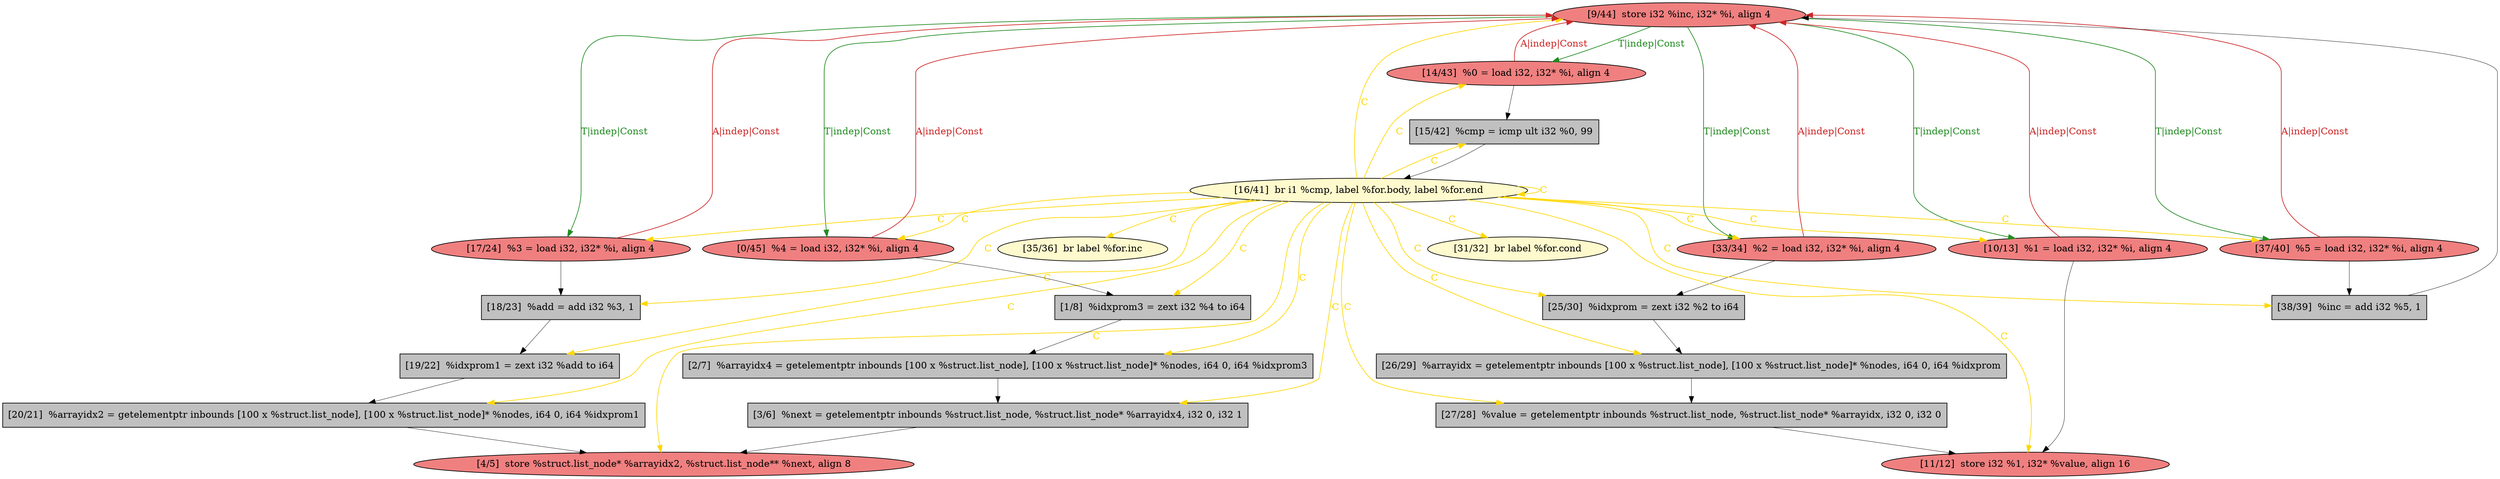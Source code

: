 
digraph G {


node691 [fillcolor=lightcoral,label="[9/44]  store i32 %inc, i32* %i, align 4",shape=ellipse,style=filled ]
node690 [fillcolor=grey,label="[27/28]  %value = getelementptr inbounds %struct.list_node, %struct.list_node* %arrayidx, i32 0, i32 0",shape=rectangle,style=filled ]
node672 [fillcolor=grey,label="[25/30]  %idxprom = zext i32 %2 to i64",shape=rectangle,style=filled ]
node686 [fillcolor=lightcoral,label="[33/34]  %2 = load i32, i32* %i, align 4",shape=ellipse,style=filled ]
node674 [fillcolor=grey,label="[20/21]  %arrayidx2 = getelementptr inbounds [100 x %struct.list_node], [100 x %struct.list_node]* %nodes, i64 0, i64 %idxprom1",shape=rectangle,style=filled ]
node692 [fillcolor=lightcoral,label="[11/12]  store i32 %1, i32* %value, align 16",shape=ellipse,style=filled ]
node683 [fillcolor=lemonchiffon,label="[16/41]  br i1 %cmp, label %for.body, label %for.end",shape=ellipse,style=filled ]
node670 [fillcolor=lightcoral,label="[0/45]  %4 = load i32, i32* %i, align 4",shape=ellipse,style=filled ]
node688 [fillcolor=lightcoral,label="[14/43]  %0 = load i32, i32* %i, align 4",shape=ellipse,style=filled ]
node675 [fillcolor=grey,label="[19/22]  %idxprom1 = zext i32 %add to i64",shape=rectangle,style=filled ]
node673 [fillcolor=lemonchiffon,label="[31/32]  br label %for.cond",shape=ellipse,style=filled ]
node678 [fillcolor=lightcoral,label="[4/5]  store %struct.list_node* %arrayidx2, %struct.list_node** %next, align 8",shape=ellipse,style=filled ]
node671 [fillcolor=lightcoral,label="[17/24]  %3 = load i32, i32* %i, align 4",shape=ellipse,style=filled ]
node676 [fillcolor=grey,label="[18/23]  %add = add i32 %3, 1",shape=rectangle,style=filled ]
node682 [fillcolor=grey,label="[26/29]  %arrayidx = getelementptr inbounds [100 x %struct.list_node], [100 x %struct.list_node]* %nodes, i64 0, i64 %idxprom",shape=rectangle,style=filled ]
node687 [fillcolor=lightcoral,label="[10/13]  %1 = load i32, i32* %i, align 4",shape=ellipse,style=filled ]
node677 [fillcolor=grey,label="[3/6]  %next = getelementptr inbounds %struct.list_node, %struct.list_node* %arrayidx4, i32 0, i32 1",shape=rectangle,style=filled ]
node681 [fillcolor=lemonchiffon,label="[35/36]  br label %for.inc",shape=ellipse,style=filled ]
node679 [fillcolor=lightcoral,label="[37/40]  %5 = load i32, i32* %i, align 4",shape=ellipse,style=filled ]
node680 [fillcolor=grey,label="[1/8]  %idxprom3 = zext i32 %4 to i64",shape=rectangle,style=filled ]
node689 [fillcolor=grey,label="[15/42]  %cmp = icmp ult i32 %0, 99",shape=rectangle,style=filled ]
node684 [fillcolor=grey,label="[2/7]  %arrayidx4 = getelementptr inbounds [100 x %struct.list_node], [100 x %struct.list_node]* %nodes, i64 0, i64 %idxprom3",shape=rectangle,style=filled ]
node685 [fillcolor=grey,label="[38/39]  %inc = add i32 %5, 1",shape=rectangle,style=filled ]

node685->node691 [style=solid,color=black,label="",penwidth=0.5,fontcolor=black ]
node683->node686 [style=solid,color=gold,label="C",penwidth=1.0,fontcolor=gold ]
node691->node670 [style=solid,color=forestgreen,label="T|indep|Const",penwidth=1.0,fontcolor=forestgreen ]
node670->node691 [style=solid,color=firebrick3,label="A|indep|Const",penwidth=1.0,fontcolor=firebrick3 ]
node677->node678 [style=solid,color=black,label="",penwidth=0.5,fontcolor=black ]
node683->node680 [style=solid,color=gold,label="C",penwidth=1.0,fontcolor=gold ]
node691->node688 [style=solid,color=forestgreen,label="T|indep|Const",penwidth=1.0,fontcolor=forestgreen ]
node671->node676 [style=solid,color=black,label="",penwidth=0.5,fontcolor=black ]
node691->node679 [style=solid,color=forestgreen,label="T|indep|Const",penwidth=1.0,fontcolor=forestgreen ]
node683->node675 [style=solid,color=gold,label="C",penwidth=1.0,fontcolor=gold ]
node683->node681 [style=solid,color=gold,label="C",penwidth=1.0,fontcolor=gold ]
node683->node671 [style=solid,color=gold,label="C",penwidth=1.0,fontcolor=gold ]
node683->node674 [style=solid,color=gold,label="C",penwidth=1.0,fontcolor=gold ]
node683->node685 [style=solid,color=gold,label="C",penwidth=1.0,fontcolor=gold ]
node683->node678 [style=solid,color=gold,label="C",penwidth=1.0,fontcolor=gold ]
node671->node691 [style=solid,color=firebrick3,label="A|indep|Const",penwidth=1.0,fontcolor=firebrick3 ]
node683->node677 [style=solid,color=gold,label="C",penwidth=1.0,fontcolor=gold ]
node687->node691 [style=solid,color=firebrick3,label="A|indep|Const",penwidth=1.0,fontcolor=firebrick3 ]
node674->node678 [style=solid,color=black,label="",penwidth=0.5,fontcolor=black ]
node683->node676 [style=solid,color=gold,label="C",penwidth=1.0,fontcolor=gold ]
node691->node687 [style=solid,color=forestgreen,label="T|indep|Const",penwidth=1.0,fontcolor=forestgreen ]
node683->node692 [style=solid,color=gold,label="C",penwidth=1.0,fontcolor=gold ]
node683->node673 [style=solid,color=gold,label="C",penwidth=1.0,fontcolor=gold ]
node683->node688 [style=solid,color=gold,label="C",penwidth=1.0,fontcolor=gold ]
node683->node679 [style=solid,color=gold,label="C",penwidth=1.0,fontcolor=gold ]
node680->node684 [style=solid,color=black,label="",penwidth=0.5,fontcolor=black ]
node683->node670 [style=solid,color=gold,label="C",penwidth=1.0,fontcolor=gold ]
node683->node683 [style=solid,color=gold,label="C",penwidth=1.0,fontcolor=gold ]
node688->node691 [style=solid,color=firebrick3,label="A|indep|Const",penwidth=1.0,fontcolor=firebrick3 ]
node684->node677 [style=solid,color=black,label="",penwidth=0.5,fontcolor=black ]
node676->node675 [style=solid,color=black,label="",penwidth=0.5,fontcolor=black ]
node687->node692 [style=solid,color=black,label="",penwidth=0.5,fontcolor=black ]
node679->node691 [style=solid,color=firebrick3,label="A|indep|Const",penwidth=1.0,fontcolor=firebrick3 ]
node682->node690 [style=solid,color=black,label="",penwidth=0.5,fontcolor=black ]
node686->node672 [style=solid,color=black,label="",penwidth=0.5,fontcolor=black ]
node672->node682 [style=solid,color=black,label="",penwidth=0.5,fontcolor=black ]
node691->node686 [style=solid,color=forestgreen,label="T|indep|Const",penwidth=1.0,fontcolor=forestgreen ]
node670->node680 [style=solid,color=black,label="",penwidth=0.5,fontcolor=black ]
node683->node672 [style=solid,color=gold,label="C",penwidth=1.0,fontcolor=gold ]
node683->node691 [style=solid,color=gold,label="C",penwidth=1.0,fontcolor=gold ]
node690->node692 [style=solid,color=black,label="",penwidth=0.5,fontcolor=black ]
node686->node691 [style=solid,color=firebrick3,label="A|indep|Const",penwidth=1.0,fontcolor=firebrick3 ]
node689->node683 [style=solid,color=black,label="",penwidth=0.5,fontcolor=black ]
node683->node687 [style=solid,color=gold,label="C",penwidth=1.0,fontcolor=gold ]
node691->node671 [style=solid,color=forestgreen,label="T|indep|Const",penwidth=1.0,fontcolor=forestgreen ]
node683->node682 [style=solid,color=gold,label="C",penwidth=1.0,fontcolor=gold ]
node688->node689 [style=solid,color=black,label="",penwidth=0.5,fontcolor=black ]
node683->node689 [style=solid,color=gold,label="C",penwidth=1.0,fontcolor=gold ]
node683->node684 [style=solid,color=gold,label="C",penwidth=1.0,fontcolor=gold ]
node683->node690 [style=solid,color=gold,label="C",penwidth=1.0,fontcolor=gold ]
node679->node685 [style=solid,color=black,label="",penwidth=0.5,fontcolor=black ]
node675->node674 [style=solid,color=black,label="",penwidth=0.5,fontcolor=black ]


}
